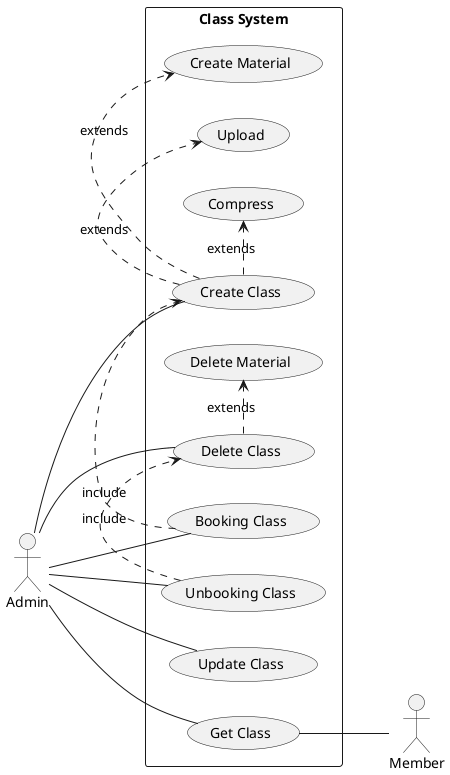 @startuml ClassSubSystem

left to right direction
skinparam packageStyle rectangle

actor Admin
actor Member

rectangle "Class System" {
    Admin -- (Create Class)
    Admin -- (Update Class)
    Admin -- (Delete Class)
    Admin -- (Get Class)
    Admin -- (Booking Class)
    Admin -- (Unbooking Class)

    (Get Class) -- Member

    (Create Class) .> (Upload) : extends
    (Create Class) .> (Compress) : extends
    (Create Class) .> (Create Material) : extends
    
    (Delete Class) .> (Delete Material) : extends

    (Booking Class) .> (Create Class) : include
    (Unbooking Class) .> (Delete Class) : include
}

@enduml